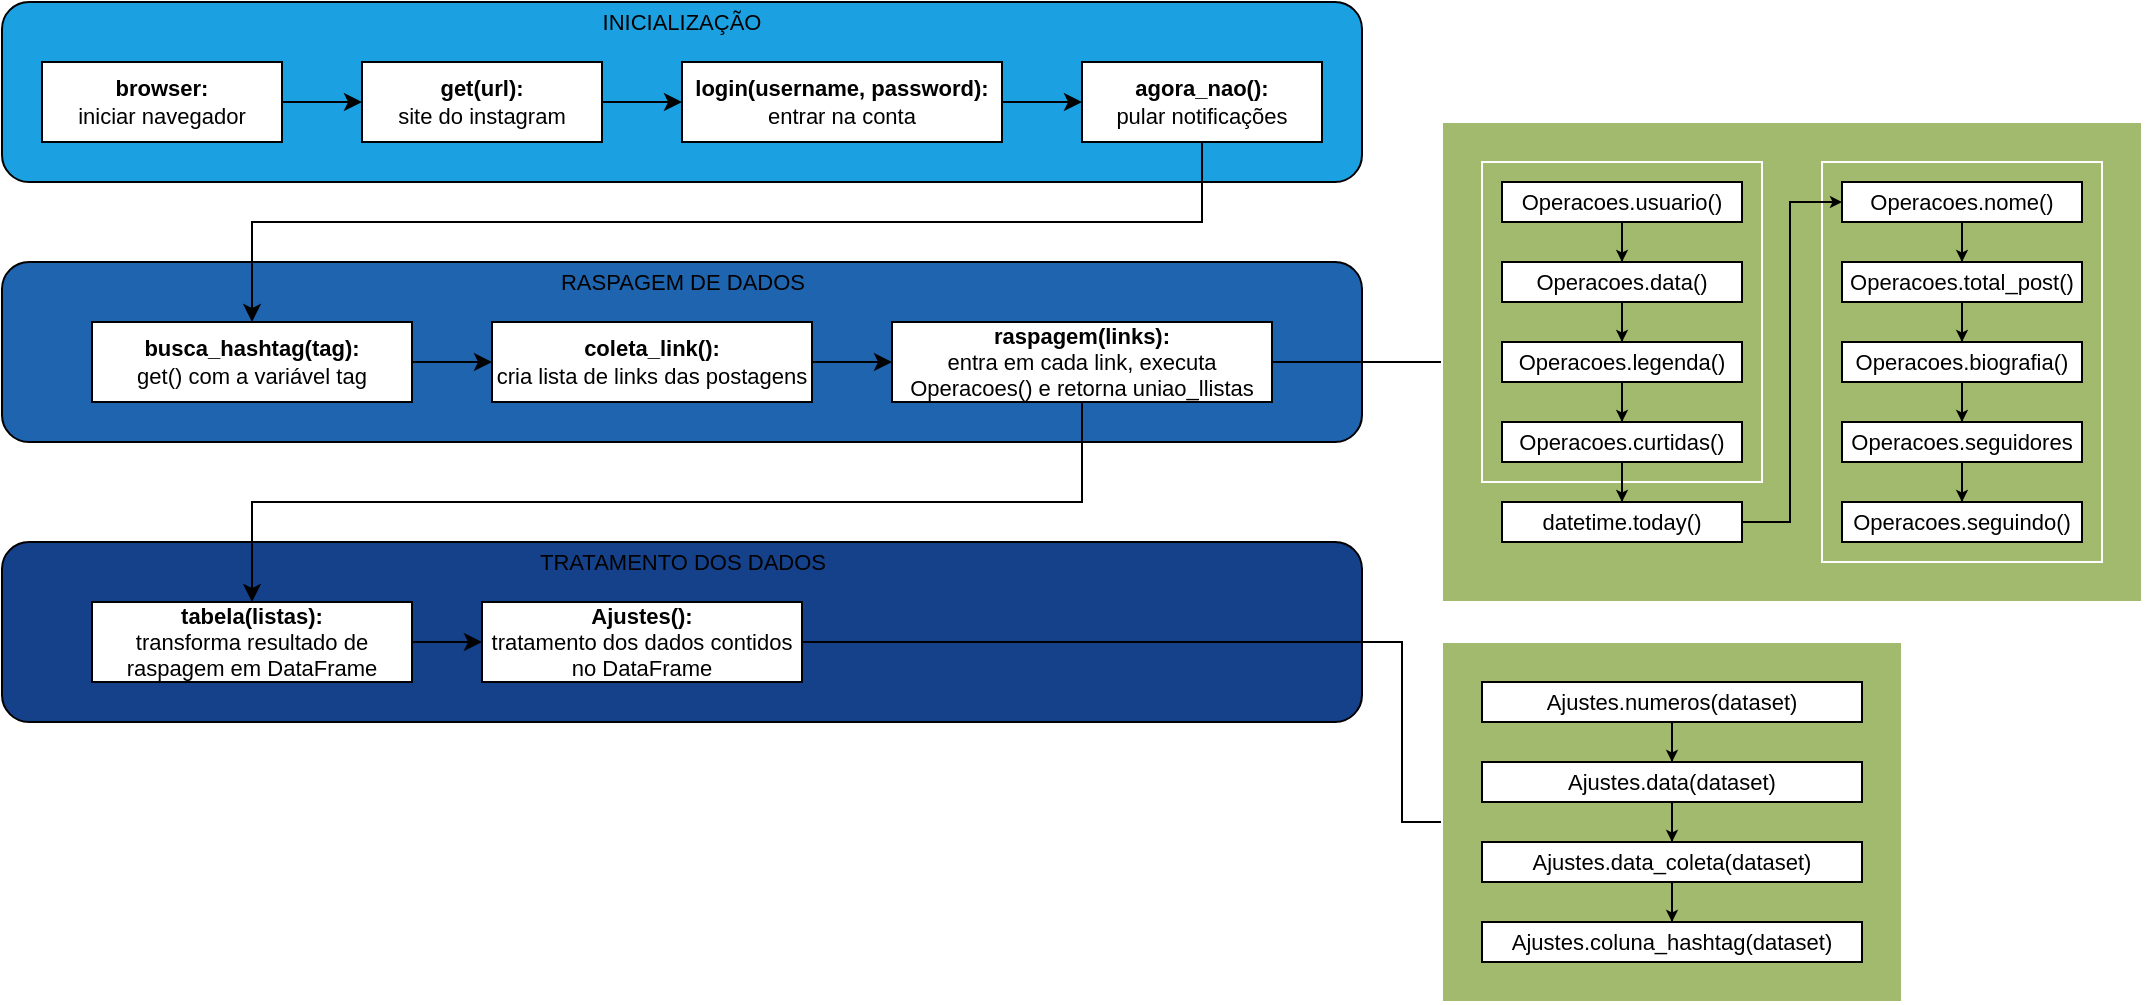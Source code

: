<mxfile version="20.7.4" type="device"><diagram id="4GXbCtzvNyr-1qnDqcn9" name="Página-1"><mxGraphModel dx="3175" dy="796" grid="0" gridSize="10" guides="1" tooltips="1" connect="1" arrows="1" fold="1" page="1" pageScale="1" pageWidth="1200" pageHeight="600" math="0" shadow="0"><root><mxCell id="0"/><mxCell id="1" parent="0"/><mxCell id="_qmVTNv6NL7TCkg9aWq6-62" value="" style="group" parent="1" vertex="1" connectable="0"><mxGeometry x="-1135" y="50" width="680" height="90" as="geometry"/></mxCell><mxCell id="_qmVTNv6NL7TCkg9aWq6-9" value="" style="rounded=1;whiteSpace=wrap;html=1;fontSize=11;fillColor=#1ba1e2;fontColor=#ffffff;strokeColor=default;fillStyle=auto;strokeWidth=1;perimeterSpacing=0;" parent="_qmVTNv6NL7TCkg9aWq6-62" vertex="1"><mxGeometry width="680" height="90" as="geometry"/></mxCell><mxCell id="_qmVTNv6NL7TCkg9aWq6-1" value="&lt;b&gt;browser:&lt;/b&gt;&lt;br style=&quot;font-size: 11px;&quot;&gt;iniciar navegador" style="rounded=0;whiteSpace=wrap;html=1;fontSize=11;" parent="_qmVTNv6NL7TCkg9aWq6-62" vertex="1"><mxGeometry x="20" y="30" width="120" height="40" as="geometry"/></mxCell><mxCell id="_qmVTNv6NL7TCkg9aWq6-2" value="&lt;b&gt;get(url):&lt;/b&gt;&lt;br style=&quot;font-size: 11px;&quot;&gt;site do instagram" style="whiteSpace=wrap;html=1;rounded=0;fontSize=11;" parent="_qmVTNv6NL7TCkg9aWq6-62" vertex="1"><mxGeometry x="180" y="30" width="120" height="40" as="geometry"/></mxCell><mxCell id="_qmVTNv6NL7TCkg9aWq6-3" value="" style="edgeStyle=orthogonalEdgeStyle;rounded=0;orthogonalLoop=1;jettySize=auto;html=1;fontSize=11;" parent="_qmVTNv6NL7TCkg9aWq6-62" source="_qmVTNv6NL7TCkg9aWq6-1" target="_qmVTNv6NL7TCkg9aWq6-2" edge="1"><mxGeometry relative="1" as="geometry"/></mxCell><mxCell id="_qmVTNv6NL7TCkg9aWq6-5" value="&lt;b&gt;login(username, password):&lt;/b&gt;&lt;br style=&quot;font-size: 11px;&quot;&gt;entrar na conta" style="whiteSpace=wrap;html=1;rounded=0;fontSize=11;" parent="_qmVTNv6NL7TCkg9aWq6-62" vertex="1"><mxGeometry x="340" y="30" width="160" height="40" as="geometry"/></mxCell><mxCell id="_qmVTNv6NL7TCkg9aWq6-6" style="edgeStyle=orthogonalEdgeStyle;rounded=0;orthogonalLoop=1;jettySize=auto;html=1;entryX=0;entryY=0.5;entryDx=0;entryDy=0;fontSize=11;" parent="_qmVTNv6NL7TCkg9aWq6-62" source="_qmVTNv6NL7TCkg9aWq6-2" target="_qmVTNv6NL7TCkg9aWq6-5" edge="1"><mxGeometry relative="1" as="geometry"/></mxCell><mxCell id="_qmVTNv6NL7TCkg9aWq6-7" value="&lt;b&gt;agora_nao():&lt;/b&gt;&lt;br&gt;pular notificações" style="whiteSpace=wrap;html=1;fontSize=11;rounded=0;" parent="_qmVTNv6NL7TCkg9aWq6-62" vertex="1"><mxGeometry x="540" y="30" width="120" height="40" as="geometry"/></mxCell><mxCell id="_qmVTNv6NL7TCkg9aWq6-8" value="" style="edgeStyle=orthogonalEdgeStyle;rounded=0;orthogonalLoop=1;jettySize=auto;html=1;fontSize=11;" parent="_qmVTNv6NL7TCkg9aWq6-62" source="_qmVTNv6NL7TCkg9aWq6-5" target="_qmVTNv6NL7TCkg9aWq6-7" edge="1"><mxGeometry relative="1" as="geometry"/></mxCell><mxCell id="_qmVTNv6NL7TCkg9aWq6-10" value="INICIALIZAÇÃO" style="text;html=1;strokeColor=none;fillColor=none;align=center;verticalAlign=middle;whiteSpace=wrap;rounded=0;fillStyle=auto;strokeWidth=1;fontSize=11;" parent="_qmVTNv6NL7TCkg9aWq6-62" vertex="1"><mxGeometry x="295" width="90" height="20" as="geometry"/></mxCell><mxCell id="_qmVTNv6NL7TCkg9aWq6-63" value="" style="group" parent="1" vertex="1" connectable="0"><mxGeometry x="-1135" y="180" width="680" height="90" as="geometry"/></mxCell><mxCell id="_qmVTNv6NL7TCkg9aWq6-56" value="" style="rounded=1;whiteSpace=wrap;html=1;fontSize=11;fillColor=#1e64ae;fontColor=#ffffff;strokeColor=default;fillStyle=auto;strokeWidth=1;perimeterSpacing=0;" parent="_qmVTNv6NL7TCkg9aWq6-63" vertex="1"><mxGeometry width="680" height="90" as="geometry"/></mxCell><mxCell id="_qmVTNv6NL7TCkg9aWq6-12" value="&lt;b&gt;busca_hashtag(tag):&lt;/b&gt;&lt;br&gt;get() com a variável tag" style="whiteSpace=wrap;html=1;fontSize=11;rounded=0;" parent="_qmVTNv6NL7TCkg9aWq6-63" vertex="1"><mxGeometry x="45" y="30" width="160" height="40" as="geometry"/></mxCell><mxCell id="_qmVTNv6NL7TCkg9aWq6-14" value="&lt;b&gt;coleta_link():&lt;/b&gt;&lt;br&gt;cria lista de links das postagens" style="whiteSpace=wrap;html=1;fontSize=11;rounded=0;" parent="_qmVTNv6NL7TCkg9aWq6-63" vertex="1"><mxGeometry x="245" y="30" width="160" height="40" as="geometry"/></mxCell><mxCell id="_qmVTNv6NL7TCkg9aWq6-15" value="" style="edgeStyle=orthogonalEdgeStyle;rounded=0;orthogonalLoop=1;jettySize=auto;html=1;fontSize=11;" parent="_qmVTNv6NL7TCkg9aWq6-63" source="_qmVTNv6NL7TCkg9aWq6-12" target="_qmVTNv6NL7TCkg9aWq6-14" edge="1"><mxGeometry relative="1" as="geometry"/></mxCell><mxCell id="_qmVTNv6NL7TCkg9aWq6-16" value="&lt;b&gt;raspagem(links):&lt;/b&gt;&lt;br&gt;entra em cada link, executa Operacoes() e retorna uniao_llistas" style="whiteSpace=wrap;html=1;fontSize=11;rounded=0;" parent="_qmVTNv6NL7TCkg9aWq6-63" vertex="1"><mxGeometry x="445" y="30" width="190" height="40" as="geometry"/></mxCell><mxCell id="_qmVTNv6NL7TCkg9aWq6-17" value="" style="edgeStyle=orthogonalEdgeStyle;rounded=0;orthogonalLoop=1;jettySize=auto;html=1;fontSize=11;" parent="_qmVTNv6NL7TCkg9aWq6-63" source="_qmVTNv6NL7TCkg9aWq6-14" target="_qmVTNv6NL7TCkg9aWq6-16" edge="1"><mxGeometry relative="1" as="geometry"/></mxCell><mxCell id="_qmVTNv6NL7TCkg9aWq6-57" value="RASPAGEM DE DADOS" style="text;html=1;strokeColor=none;fillColor=none;align=center;verticalAlign=middle;whiteSpace=wrap;rounded=0;fillStyle=auto;strokeWidth=1;fontSize=11;" parent="_qmVTNv6NL7TCkg9aWq6-63" vertex="1"><mxGeometry x="262.5" width="155" height="20" as="geometry"/></mxCell><mxCell id="_qmVTNv6NL7TCkg9aWq6-59" style="edgeStyle=orthogonalEdgeStyle;rounded=0;orthogonalLoop=1;jettySize=auto;html=1;entryX=0;entryY=0.5;entryDx=0;entryDy=0;fontSize=11;endSize=3;endArrow=none;endFill=0;" parent="1" source="_qmVTNv6NL7TCkg9aWq6-16" target="_qmVTNv6NL7TCkg9aWq6-53" edge="1"><mxGeometry relative="1" as="geometry"/></mxCell><mxCell id="_qmVTNv6NL7TCkg9aWq6-13" value="" style="edgeStyle=orthogonalEdgeStyle;rounded=0;orthogonalLoop=1;jettySize=auto;html=1;fontSize=11;entryX=0.5;entryY=0;entryDx=0;entryDy=0;" parent="1" source="_qmVTNv6NL7TCkg9aWq6-7" target="_qmVTNv6NL7TCkg9aWq6-12" edge="1"><mxGeometry relative="1" as="geometry"><Array as="points"><mxPoint x="-535" y="160"/><mxPoint x="-1010" y="160"/></Array></mxGeometry></mxCell><mxCell id="8tvi1nRAWpc6OXt-4dMC-4" value="" style="rounded=1;whiteSpace=wrap;html=1;fontSize=11;fillColor=#15408A;fontColor=#ffffff;strokeColor=default;fillStyle=auto;strokeWidth=1;perimeterSpacing=0;" parent="1" vertex="1"><mxGeometry x="-1135" y="320" width="680" height="90" as="geometry"/></mxCell><mxCell id="8tvi1nRAWpc6OXt-4dMC-18" style="edgeStyle=orthogonalEdgeStyle;rounded=0;orthogonalLoop=1;jettySize=auto;html=1;entryX=0;entryY=0.5;entryDx=0;entryDy=0;" parent="1" source="8tvi1nRAWpc6OXt-4dMC-5" target="8tvi1nRAWpc6OXt-4dMC-16" edge="1"><mxGeometry relative="1" as="geometry"/></mxCell><mxCell id="8tvi1nRAWpc6OXt-4dMC-5" value="&lt;b&gt;tabela(listas):&lt;/b&gt;&lt;br&gt;transforma resultado de raspagem em DataFrame" style="whiteSpace=wrap;html=1;fontSize=11;rounded=0;" parent="1" vertex="1"><mxGeometry x="-1090" y="350" width="160" height="40" as="geometry"/></mxCell><mxCell id="8tvi1nRAWpc6OXt-4dMC-10" value="TRATAMENTO DOS DADOS" style="text;html=1;strokeColor=none;fillColor=none;align=center;verticalAlign=middle;whiteSpace=wrap;rounded=0;fillStyle=auto;strokeWidth=1;fontSize=11;" parent="1" vertex="1"><mxGeometry x="-872.5" y="320" width="155" height="20" as="geometry"/></mxCell><mxCell id="8tvi1nRAWpc6OXt-4dMC-42" style="edgeStyle=orthogonalEdgeStyle;rounded=0;orthogonalLoop=1;jettySize=auto;html=1;endArrow=none;endFill=0;entryX=0;entryY=0.5;entryDx=0;entryDy=0;" parent="1" source="8tvi1nRAWpc6OXt-4dMC-16" target="8tvi1nRAWpc6OXt-4dMC-20" edge="1"><mxGeometry relative="1" as="geometry"><mxPoint x="-465" y="430" as="targetPoint"/><Array as="points"><mxPoint x="-435" y="370"/><mxPoint x="-435" y="460"/></Array></mxGeometry></mxCell><mxCell id="8tvi1nRAWpc6OXt-4dMC-16" value="&lt;b&gt;Ajustes():&lt;/b&gt;&lt;br&gt;tratamento dos dados contidos no DataFrame" style="whiteSpace=wrap;html=1;fontSize=11;rounded=0;" parent="1" vertex="1"><mxGeometry x="-895" y="350" width="160" height="40" as="geometry"/></mxCell><mxCell id="8tvi1nRAWpc6OXt-4dMC-17" style="edgeStyle=orthogonalEdgeStyle;rounded=0;orthogonalLoop=1;jettySize=auto;html=1;entryX=0.5;entryY=0;entryDx=0;entryDy=0;" parent="1" source="_qmVTNv6NL7TCkg9aWq6-16" target="8tvi1nRAWpc6OXt-4dMC-5" edge="1"><mxGeometry x="-0.068" y="60" relative="1" as="geometry"><Array as="points"><mxPoint x="-595" y="300"/><mxPoint x="-1010" y="300"/></Array><mxPoint as="offset"/></mxGeometry></mxCell><mxCell id="8tvi1nRAWpc6OXt-4dMC-20" value="" style="rounded=0;whiteSpace=wrap;html=1;shadow=0;glass=0;sketch=0;fillStyle=auto;strokeColor=#FFFFFF;strokeWidth=1;fontSize=11;fillColor=#a2ba6e;gradientColor=none;perimeterSpacing=0;fillOpacity=100;strokeOpacity=100;" parent="1" vertex="1"><mxGeometry x="-415" y="370" width="230" height="180" as="geometry"/></mxCell><mxCell id="8tvi1nRAWpc6OXt-4dMC-23" value="Ajustes.numeros(dataset)" style="whiteSpace=wrap;html=1;fontSize=11;rounded=0;fontStyle=0" parent="1" vertex="1"><mxGeometry x="-395" y="390" width="190" height="20" as="geometry"/></mxCell><mxCell id="8tvi1nRAWpc6OXt-4dMC-24" value="Ajustes.data(dataset)" style="whiteSpace=wrap;html=1;fontSize=11;rounded=0;fontStyle=0" parent="1" vertex="1"><mxGeometry x="-395" y="430" width="190" height="20" as="geometry"/></mxCell><mxCell id="8tvi1nRAWpc6OXt-4dMC-25" value="" style="edgeStyle=orthogonalEdgeStyle;rounded=0;orthogonalLoop=1;jettySize=auto;html=1;fontSize=11;endSize=3;" parent="1" source="8tvi1nRAWpc6OXt-4dMC-23" target="8tvi1nRAWpc6OXt-4dMC-24" edge="1"><mxGeometry relative="1" as="geometry"/></mxCell><mxCell id="8tvi1nRAWpc6OXt-4dMC-26" value="Ajustes.data_coleta(dataset)" style="whiteSpace=wrap;html=1;fontSize=11;rounded=0;fontStyle=0" parent="1" vertex="1"><mxGeometry x="-395" y="470" width="190" height="20" as="geometry"/></mxCell><mxCell id="8tvi1nRAWpc6OXt-4dMC-27" value="" style="edgeStyle=orthogonalEdgeStyle;rounded=0;orthogonalLoop=1;jettySize=auto;html=1;fontSize=11;endSize=3;" parent="1" source="8tvi1nRAWpc6OXt-4dMC-24" target="8tvi1nRAWpc6OXt-4dMC-26" edge="1"><mxGeometry relative="1" as="geometry"/></mxCell><mxCell id="8tvi1nRAWpc6OXt-4dMC-28" value="Ajustes.coluna_hashtag(dataset)" style="whiteSpace=wrap;html=1;fontSize=11;rounded=0;fontStyle=0" parent="1" vertex="1"><mxGeometry x="-395" y="510" width="190" height="20" as="geometry"/></mxCell><mxCell id="8tvi1nRAWpc6OXt-4dMC-29" value="" style="edgeStyle=orthogonalEdgeStyle;rounded=0;orthogonalLoop=1;jettySize=auto;html=1;fontSize=11;endSize=3;" parent="1" source="8tvi1nRAWpc6OXt-4dMC-26" target="8tvi1nRAWpc6OXt-4dMC-28" edge="1"><mxGeometry relative="1" as="geometry"/></mxCell><mxCell id="8tvi1nRAWpc6OXt-4dMC-30" style="edgeStyle=orthogonalEdgeStyle;rounded=0;orthogonalLoop=1;jettySize=auto;html=1;entryX=0.5;entryY=0;entryDx=0;entryDy=0;fontSize=11;endArrow=classic;endFill=1;endSize=3;" parent="1" edge="1"><mxGeometry relative="1" as="geometry"><mxPoint x="740.034" y="560" as="sourcePoint"/></mxGeometry></mxCell><mxCell id="8tvi1nRAWpc6OXt-4dMC-34" value="" style="edgeStyle=orthogonalEdgeStyle;rounded=0;orthogonalLoop=1;jettySize=auto;html=1;fontSize=11;endSize=3;" parent="1" edge="1"><mxGeometry relative="1" as="geometry"><mxPoint x="740.034" y="600" as="sourcePoint"/></mxGeometry></mxCell><mxCell id="8tvi1nRAWpc6OXt-4dMC-36" value="" style="edgeStyle=orthogonalEdgeStyle;rounded=0;orthogonalLoop=1;jettySize=auto;html=1;fontSize=11;endSize=3;" parent="1" edge="1"><mxGeometry relative="1" as="geometry"><mxPoint x="740.034" y="640" as="sourcePoint"/></mxGeometry></mxCell><mxCell id="8tvi1nRAWpc6OXt-4dMC-38" value="" style="edgeStyle=orthogonalEdgeStyle;rounded=0;orthogonalLoop=1;jettySize=auto;html=1;fontSize=11;endSize=3;" parent="1" edge="1"><mxGeometry relative="1" as="geometry"><mxPoint x="740.034" y="680" as="sourcePoint"/></mxGeometry></mxCell><mxCell id="_qmVTNv6NL7TCkg9aWq6-53" value="" style="rounded=0;whiteSpace=wrap;html=1;shadow=0;glass=0;sketch=0;fillStyle=auto;strokeColor=#FFFFFF;strokeWidth=1;fontSize=11;fillColor=#a2ba6e;gradientColor=none;perimeterSpacing=0;fillOpacity=100;strokeOpacity=100;" parent="1" vertex="1"><mxGeometry x="-415" y="110" width="350" height="240" as="geometry"/></mxCell><mxCell id="_qmVTNv6NL7TCkg9aWq6-52" value="" style="rounded=0;whiteSpace=wrap;html=1;fillStyle=auto;strokeColor=#FFFFFF;strokeWidth=1;fontSize=11;fillColor=none;fontColor=#000000;gradientColor=none;shadow=0;glass=0;" parent="1" vertex="1"><mxGeometry x="-225" y="130" width="140" height="200" as="geometry"/></mxCell><mxCell id="_qmVTNv6NL7TCkg9aWq6-51" value="" style="rounded=0;whiteSpace=wrap;html=1;fillStyle=auto;strokeColor=#FFFFFF;strokeWidth=1;fontSize=11;fillColor=none;fontColor=#333333;shadow=0;glass=0;" parent="1" vertex="1"><mxGeometry x="-395" y="130" width="140" height="160" as="geometry"/></mxCell><mxCell id="_qmVTNv6NL7TCkg9aWq6-27" value="Operacoes.usuario()" style="whiteSpace=wrap;html=1;fontSize=11;rounded=0;fontStyle=0" parent="1" vertex="1"><mxGeometry x="-385" y="140" width="120" height="20" as="geometry"/></mxCell><mxCell id="_qmVTNv6NL7TCkg9aWq6-28" value="Operacoes.data()" style="whiteSpace=wrap;html=1;fontSize=11;rounded=0;fontStyle=0" parent="1" vertex="1"><mxGeometry x="-385" y="180" width="120" height="20" as="geometry"/></mxCell><mxCell id="_qmVTNv6NL7TCkg9aWq6-29" value="" style="edgeStyle=orthogonalEdgeStyle;rounded=0;orthogonalLoop=1;jettySize=auto;html=1;fontSize=11;endSize=3;" parent="1" source="_qmVTNv6NL7TCkg9aWq6-27" target="_qmVTNv6NL7TCkg9aWq6-28" edge="1"><mxGeometry relative="1" as="geometry"/></mxCell><mxCell id="_qmVTNv6NL7TCkg9aWq6-30" value="Operacoes.legenda()" style="whiteSpace=wrap;html=1;fontSize=11;rounded=0;fontStyle=0" parent="1" vertex="1"><mxGeometry x="-385" y="220" width="120" height="20" as="geometry"/></mxCell><mxCell id="_qmVTNv6NL7TCkg9aWq6-31" value="" style="edgeStyle=orthogonalEdgeStyle;rounded=0;orthogonalLoop=1;jettySize=auto;html=1;fontSize=11;endSize=3;" parent="1" source="_qmVTNv6NL7TCkg9aWq6-28" target="_qmVTNv6NL7TCkg9aWq6-30" edge="1"><mxGeometry relative="1" as="geometry"/></mxCell><mxCell id="_qmVTNv6NL7TCkg9aWq6-32" value="Operacoes.curtidas()" style="whiteSpace=wrap;html=1;fontSize=11;rounded=0;fontStyle=0" parent="1" vertex="1"><mxGeometry x="-385" y="260" width="120" height="20" as="geometry"/></mxCell><mxCell id="_qmVTNv6NL7TCkg9aWq6-33" value="" style="edgeStyle=orthogonalEdgeStyle;rounded=0;orthogonalLoop=1;jettySize=auto;html=1;fontSize=11;endSize=3;" parent="1" source="_qmVTNv6NL7TCkg9aWq6-30" target="_qmVTNv6NL7TCkg9aWq6-32" edge="1"><mxGeometry relative="1" as="geometry"/></mxCell><mxCell id="_qmVTNv6NL7TCkg9aWq6-61" style="edgeStyle=orthogonalEdgeStyle;rounded=0;orthogonalLoop=1;jettySize=auto;html=1;entryX=0.5;entryY=0;entryDx=0;entryDy=0;fontSize=11;endArrow=classic;endFill=1;endSize=3;" parent="1" source="_qmVTNv6NL7TCkg9aWq6-34" target="_qmVTNv6NL7TCkg9aWq6-36" edge="1"><mxGeometry relative="1" as="geometry"/></mxCell><mxCell id="_qmVTNv6NL7TCkg9aWq6-34" value="Operacoes.nome()" style="whiteSpace=wrap;html=1;fontSize=11;rounded=0;fontStyle=0" parent="1" vertex="1"><mxGeometry x="-215" y="140" width="120" height="20" as="geometry"/></mxCell><mxCell id="_qmVTNv6NL7TCkg9aWq6-36" value="Operacoes.total_post()" style="whiteSpace=wrap;html=1;fontSize=11;rounded=0;fontStyle=0" parent="1" vertex="1"><mxGeometry x="-215" y="180" width="120" height="20" as="geometry"/></mxCell><mxCell id="_qmVTNv6NL7TCkg9aWq6-38" value="Operacoes.biografia()" style="whiteSpace=wrap;html=1;fontSize=11;rounded=0;fontStyle=0" parent="1" vertex="1"><mxGeometry x="-215" y="220" width="120" height="20" as="geometry"/></mxCell><mxCell id="_qmVTNv6NL7TCkg9aWq6-39" value="" style="edgeStyle=orthogonalEdgeStyle;rounded=0;orthogonalLoop=1;jettySize=auto;html=1;fontSize=11;endSize=3;" parent="1" source="_qmVTNv6NL7TCkg9aWq6-36" target="_qmVTNv6NL7TCkg9aWq6-38" edge="1"><mxGeometry relative="1" as="geometry"/></mxCell><mxCell id="_qmVTNv6NL7TCkg9aWq6-40" value="Operacoes.seguidores" style="whiteSpace=wrap;html=1;fontSize=11;rounded=0;fontStyle=0" parent="1" vertex="1"><mxGeometry x="-215" y="260" width="120" height="20" as="geometry"/></mxCell><mxCell id="_qmVTNv6NL7TCkg9aWq6-41" value="" style="edgeStyle=orthogonalEdgeStyle;rounded=0;orthogonalLoop=1;jettySize=auto;html=1;fontSize=11;endSize=3;" parent="1" source="_qmVTNv6NL7TCkg9aWq6-38" target="_qmVTNv6NL7TCkg9aWq6-40" edge="1"><mxGeometry relative="1" as="geometry"/></mxCell><mxCell id="_qmVTNv6NL7TCkg9aWq6-45" value="Operacoes.seguindo()" style="whiteSpace=wrap;html=1;fontSize=11;rounded=0;fontStyle=0" parent="1" vertex="1"><mxGeometry x="-215" y="300" width="120" height="20" as="geometry"/></mxCell><mxCell id="_qmVTNv6NL7TCkg9aWq6-46" value="" style="edgeStyle=orthogonalEdgeStyle;rounded=0;orthogonalLoop=1;jettySize=auto;html=1;fontSize=11;endSize=3;" parent="1" source="_qmVTNv6NL7TCkg9aWq6-40" target="_qmVTNv6NL7TCkg9aWq6-45" edge="1"><mxGeometry relative="1" as="geometry"/></mxCell><mxCell id="_qmVTNv6NL7TCkg9aWq6-48" style="edgeStyle=orthogonalEdgeStyle;rounded=0;orthogonalLoop=1;jettySize=auto;html=1;entryX=0;entryY=0.5;entryDx=0;entryDy=0;fontSize=11;endSize=3;" parent="1" source="_qmVTNv6NL7TCkg9aWq6-47" target="_qmVTNv6NL7TCkg9aWq6-34" edge="1"><mxGeometry x="0.101" relative="1" as="geometry"><Array as="points"><mxPoint x="-241" y="310"/><mxPoint x="-241" y="150"/></Array><mxPoint as="offset"/></mxGeometry></mxCell><mxCell id="_qmVTNv6NL7TCkg9aWq6-47" value="datetime.today()" style="whiteSpace=wrap;html=1;fontSize=11;rounded=0;fontStyle=0" parent="1" vertex="1"><mxGeometry x="-385" y="300" width="120" height="20" as="geometry"/></mxCell><mxCell id="_qmVTNv6NL7TCkg9aWq6-49" style="edgeStyle=orthogonalEdgeStyle;rounded=0;orthogonalLoop=1;jettySize=auto;html=1;entryX=0.5;entryY=0;entryDx=0;entryDy=0;fontSize=11;endSize=3;" parent="1" source="_qmVTNv6NL7TCkg9aWq6-32" target="_qmVTNv6NL7TCkg9aWq6-47" edge="1"><mxGeometry relative="1" as="geometry"/></mxCell></root></mxGraphModel></diagram></mxfile>
